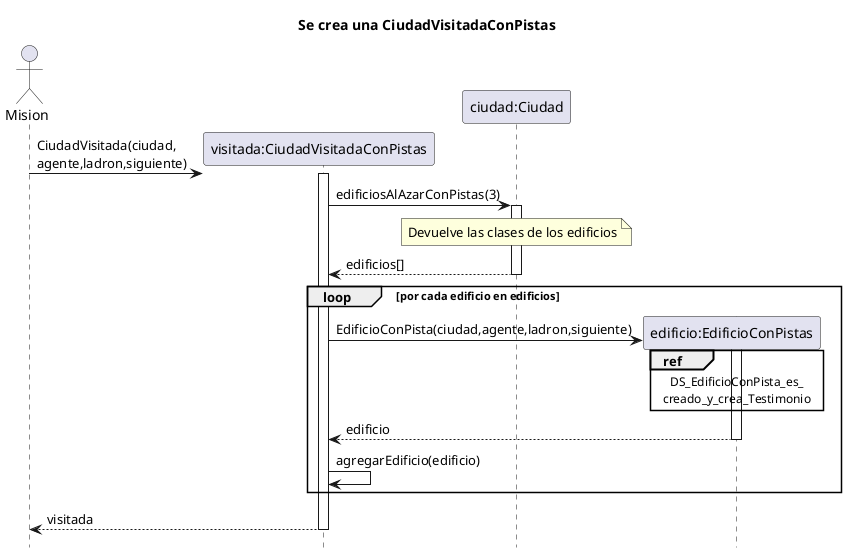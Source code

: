 @startuml CiudadVisitadaConPistas_es_creada
hide footbox
!pragma teoz true
skinparam maxMessageSize 200
title Se crea una CiudadVisitadaConPistas

actor "Mision" as m
participant "visitada:CiudadVisitadaConPistas" as v
participant "ciudad:Ciudad" as c
participant "edificio:EdificioConPistas" as e

m->v**: CiudadVisitada(ciudad,\nagente,ladron,siguiente)
activate v
    v->c++: edificiosAlAzarConPistas(3)
    note over c: Devuelve las clases de los edificios
    return edificios[]
    loop por cada edificio en edificios
        v->e**: EdificioConPista(ciudad,agente,ladron,siguiente)
        activate e
        ref over e
            DS_EdificioConPista_es_
            creado_y_crea_Testimonio
        end ref
        return edificio
        v->v: agregarEdificio(edificio)
    end loop
return visitada
@enduml